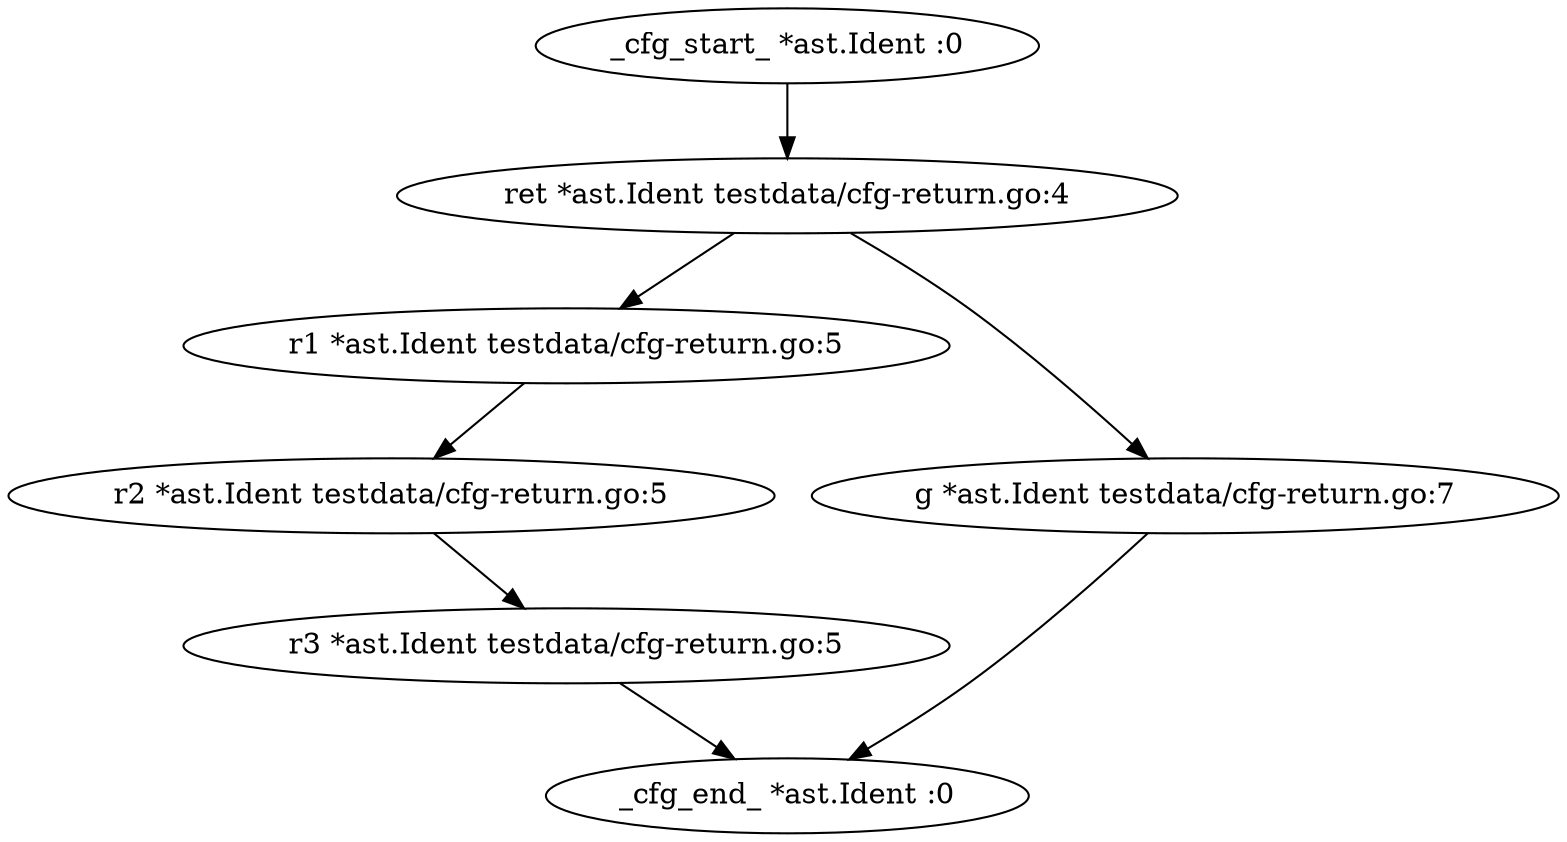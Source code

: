digraph cfg {
n6 [label="_cfg_end_ *ast.Ident :0"];
n5 [label="r3 *ast.Ident testdata/cfg-return.go:5"];
n5 -> n6 [label=""];
n4 [label="r2 *ast.Ident testdata/cfg-return.go:5"];
n4 -> n5 [label=""];
n3 [label="r1 *ast.Ident testdata/cfg-return.go:5"];
n3 -> n4 [label=""];
n7 [label="g *ast.Ident testdata/cfg-return.go:7"];
n7 -> n6 [label=""];
n2 [label="ret *ast.Ident testdata/cfg-return.go:4"];
n2 -> n3 [label=""];
n2 -> n7 [label=""];
n1 [label="_cfg_start_ *ast.Ident :0"];
n1 -> n2 [label=""];
}
